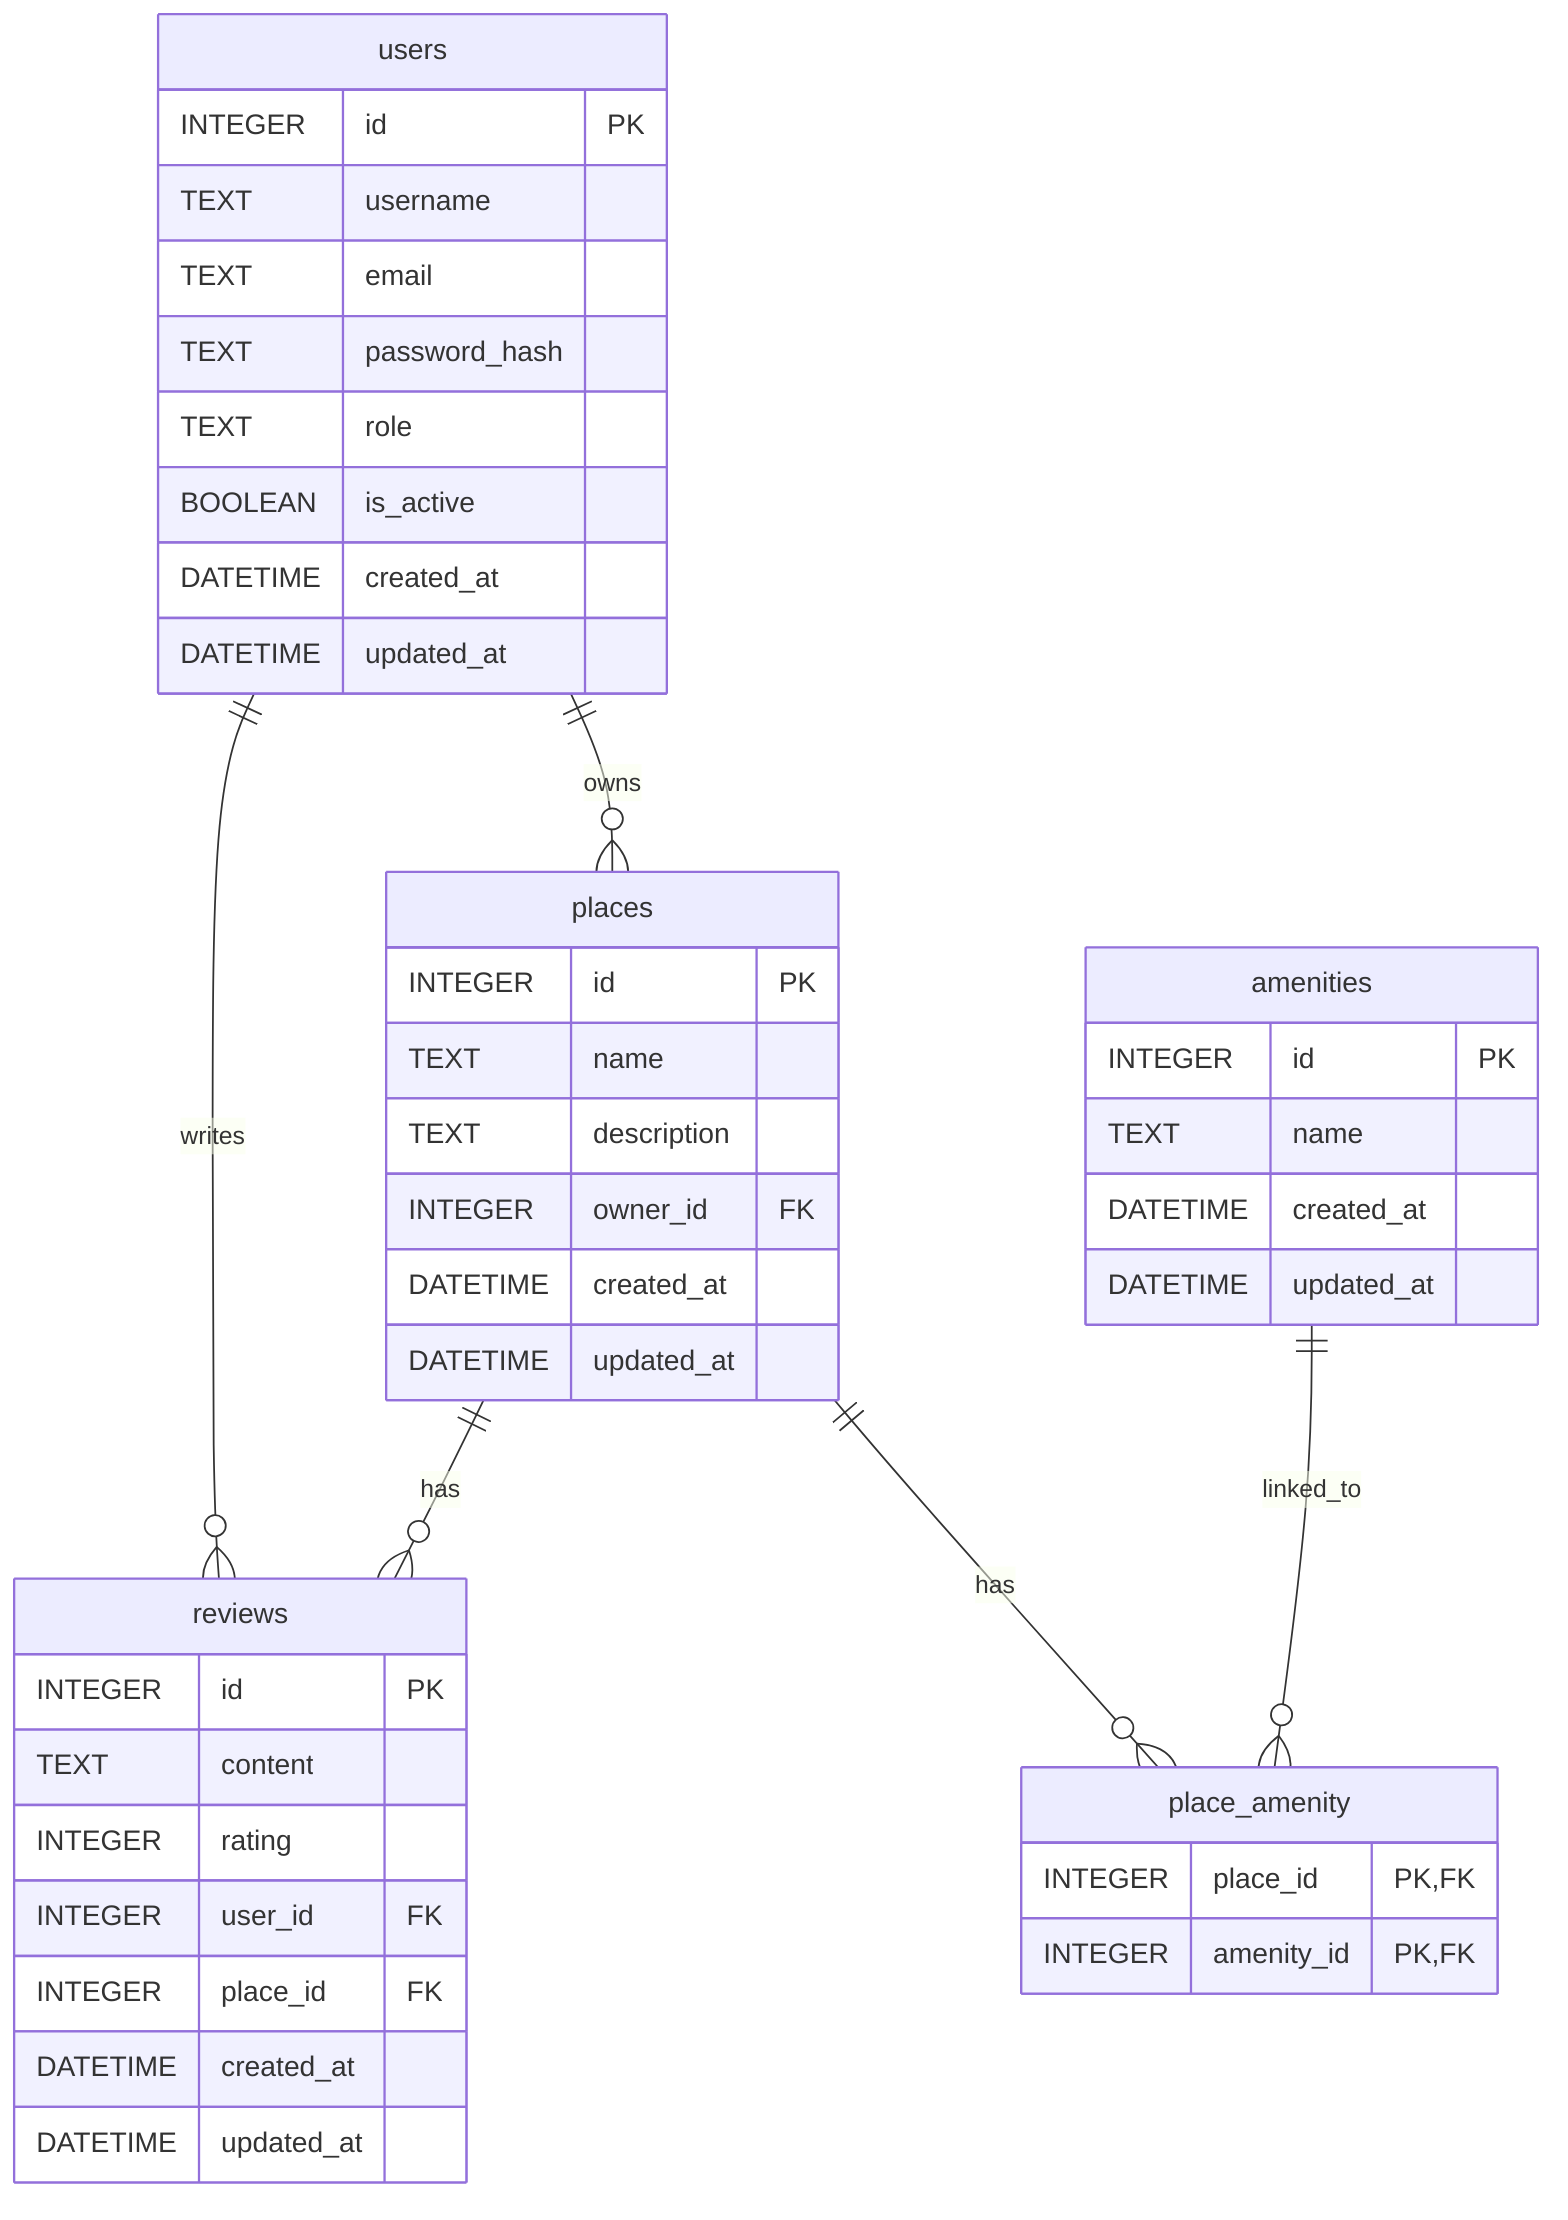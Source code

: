 erDiagram

    users {
        INTEGER id PK
        TEXT username
        TEXT email
        TEXT password_hash
        TEXT role
        BOOLEAN is_active
        DATETIME created_at
        DATETIME updated_at
    }

    places {
        INTEGER id PK
        TEXT name
        TEXT description
        INTEGER owner_id FK
        DATETIME created_at
        DATETIME updated_at
    }

    reviews {
        INTEGER id PK
        TEXT content
        INTEGER rating
        INTEGER user_id FK
        INTEGER place_id FK
        DATETIME created_at
        DATETIME updated_at
    }

    amenities {
        INTEGER id PK
        TEXT name
        DATETIME created_at
        DATETIME updated_at
    }

    place_amenity {
        INTEGER place_id PK, FK
        INTEGER amenity_id PK, FK
    }

    users ||--o{ places : owns
    users ||--o{ reviews : writes
    places ||--o{ reviews : has
    places ||--o{ place_amenity : has
    amenities ||--o{ place_amenity : linked_to